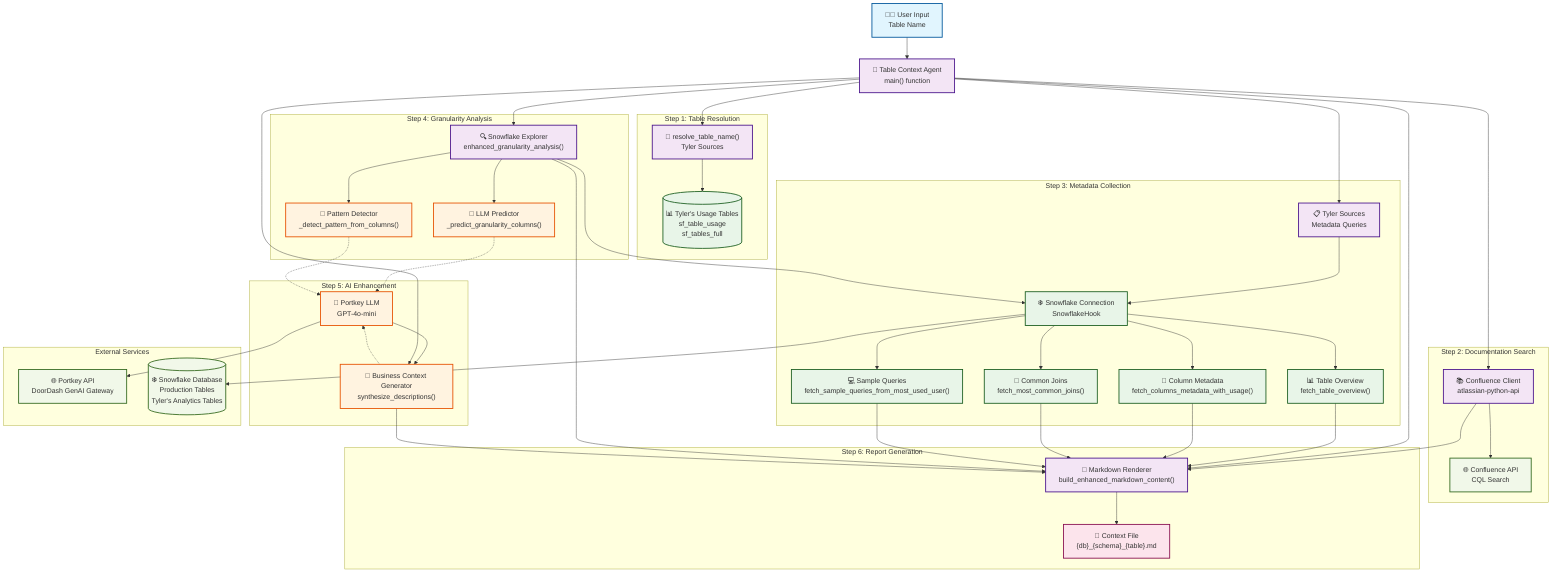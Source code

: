 graph TB
    %% User Input
    User["🧑‍💻 User Input<br/>Table Name"]

    %% Main Agent Entry Point
    Agent["🤖 Table Context Agent<br/>main() function"]
    
    %% Step 1: Table Resolution
    subgraph "Step 1: Table Resolution"
        Resolver["📍 resolve_table_name()<br/>Tyler Sources"]
        UsageDB[("📊 Tyler's Usage Tables<br/>sf_table_usage<br/>sf_tables_full")]
        
        Resolver --> UsageDB
    end

    %% Step 2: External Documentation Search
    subgraph "Step 2: Documentation Search"
        ConfluenceClient["📚 Confluence Client<br/>atlassian-python-api"]
        ConfluenceAPI["🌐 Confluence API<br/>CQL Search"]
        
        ConfluenceClient --> ConfluenceAPI
    end

    %% Step 3: Metadata Collection
    subgraph "Step 3: Metadata Collection"
        TylerSources["📋 Tyler Sources<br/>Metadata Queries"]
        SnowflakeConn["❄️ Snowflake Connection<br/>SnowflakeHook"]
        
        TableMeta["📊 Table Overview<br/>fetch_table_overview()"]
        ColumnMeta["📝 Column Metadata<br/>fetch_columns_metadata_with_usage()"]
        JoinMeta["🔗 Common Joins<br/>fetch_most_common_joins()"]
        SampleQueries["💻 Sample Queries<br/>fetch_sample_queries_from_most_used_user()"]
        
        TylerSources --> SnowflakeConn
        SnowflakeConn --> TableMeta
        SnowflakeConn --> ColumnMeta
        SnowflakeConn --> JoinMeta
        SnowflakeConn --> SampleQueries
    end

    %% Step 4: Advanced Analysis
    subgraph "Step 4: Granularity Analysis"
        GranularityEngine["🔍 Snowflake Explorer<br/>enhanced_granularity_analysis()"]
        LLMPredictor["🧠 LLM Predictor<br/>_predict_granularity_columns()"]
        PatternDetector["🔎 Pattern Detector<br/>_detect_pattern_from_columns()"]
        
        GranularityEngine --> LLMPredictor
        GranularityEngine --> PatternDetector
        GranularityEngine --> SnowflakeConn
    end

    %% Step 5: AI Enhancement
    subgraph "Step 5: AI Enhancement"
        PortkeyLLM["🤖 Portkey LLM<br/>GPT-4o-mini"]
        BusinessContext["💼 Business Context Generator<br/>synthesize_descriptions()"]
        
        PortkeyLLM --> BusinessContext
    end

    %% Step 6: Report Generation
    subgraph "Step 6: Report Generation"
        Renderer["📄 Markdown Renderer<br/>build_enhanced_markdown_content()"]
        OutputFile["📝 Context File<br/>{db}_{schema}_{table}.md"]
        
        Renderer --> OutputFile
    end

    %% External Services
    subgraph "External Services"
        PortkeyAPI["🌐 Portkey API<br/>DoorDash GenAI Gateway"]
        SnowflakeDB[("❄️ Snowflake Database<br/>Production Tables<br/>Tyler's Analytics Tables")]
    end

    %% Data Flow
    User --> Agent
    Agent --> Resolver
    Agent --> ConfluenceClient
    Agent --> TylerSources
    Agent --> GranularityEngine
    Agent --> BusinessContext
    Agent --> Renderer

    %% External Connections
    PortkeyLLM --> PortkeyAPI
    SnowflakeConn --> SnowflakeDB
    
    %% LLM Usage Points
    LLMPredictor -.-> PortkeyLLM
    PatternDetector -.-> PortkeyLLM
    BusinessContext -.-> PortkeyLLM

    %% Output Flow
    TableMeta --> Renderer
    ColumnMeta --> Renderer  
    JoinMeta --> Renderer
    SampleQueries --> Renderer
    GranularityEngine --> Renderer
    BusinessContext --> Renderer
    ConfluenceClient --> Renderer

    %% Styling
    classDef userClass fill:#e1f5fe,stroke:#01579b,stroke-width:2px
    classDef agentClass fill:#f3e5f5,stroke:#4a148c,stroke-width:2px
    classDef dataClass fill:#e8f5e8,stroke:#1b5e20,stroke-width:2px
    classDef llmClass fill:#fff3e0,stroke:#e65100,stroke-width:2px
    classDef outputClass fill:#fce4ec,stroke:#880e4f,stroke-width:2px
    classDef externalClass fill:#f1f8e9,stroke:#33691e,stroke-width:2px

    class User userClass
    class Agent,Resolver,ConfluenceClient,TylerSources,GranularityEngine,Renderer agentClass
    class UsageDB,SnowflakeConn,TableMeta,ColumnMeta,JoinMeta,SampleQueries dataClass
    class PortkeyLLM,LLMPredictor,PatternDetector,BusinessContext llmClass
    class OutputFile outputClass
    class PortkeyAPI,SnowflakeDB,ConfluenceAPI externalClass